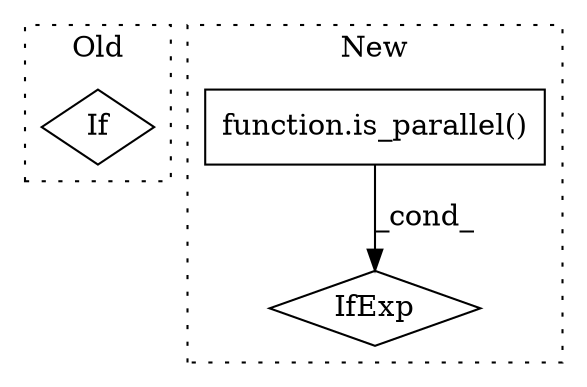 digraph G {
subgraph cluster0 {
1 [label="If" a="96" s="4693" l="3" shape="diamond"];
label = "Old";
style="dotted";
}
subgraph cluster1 {
2 [label="function.is_parallel()" a="75" s="4738,4755" l="12,1" shape="box"];
3 [label="IfExp" a="51" s="4734,4756" l="4,6" shape="diamond"];
label = "New";
style="dotted";
}
2 -> 3 [label="_cond_"];
}